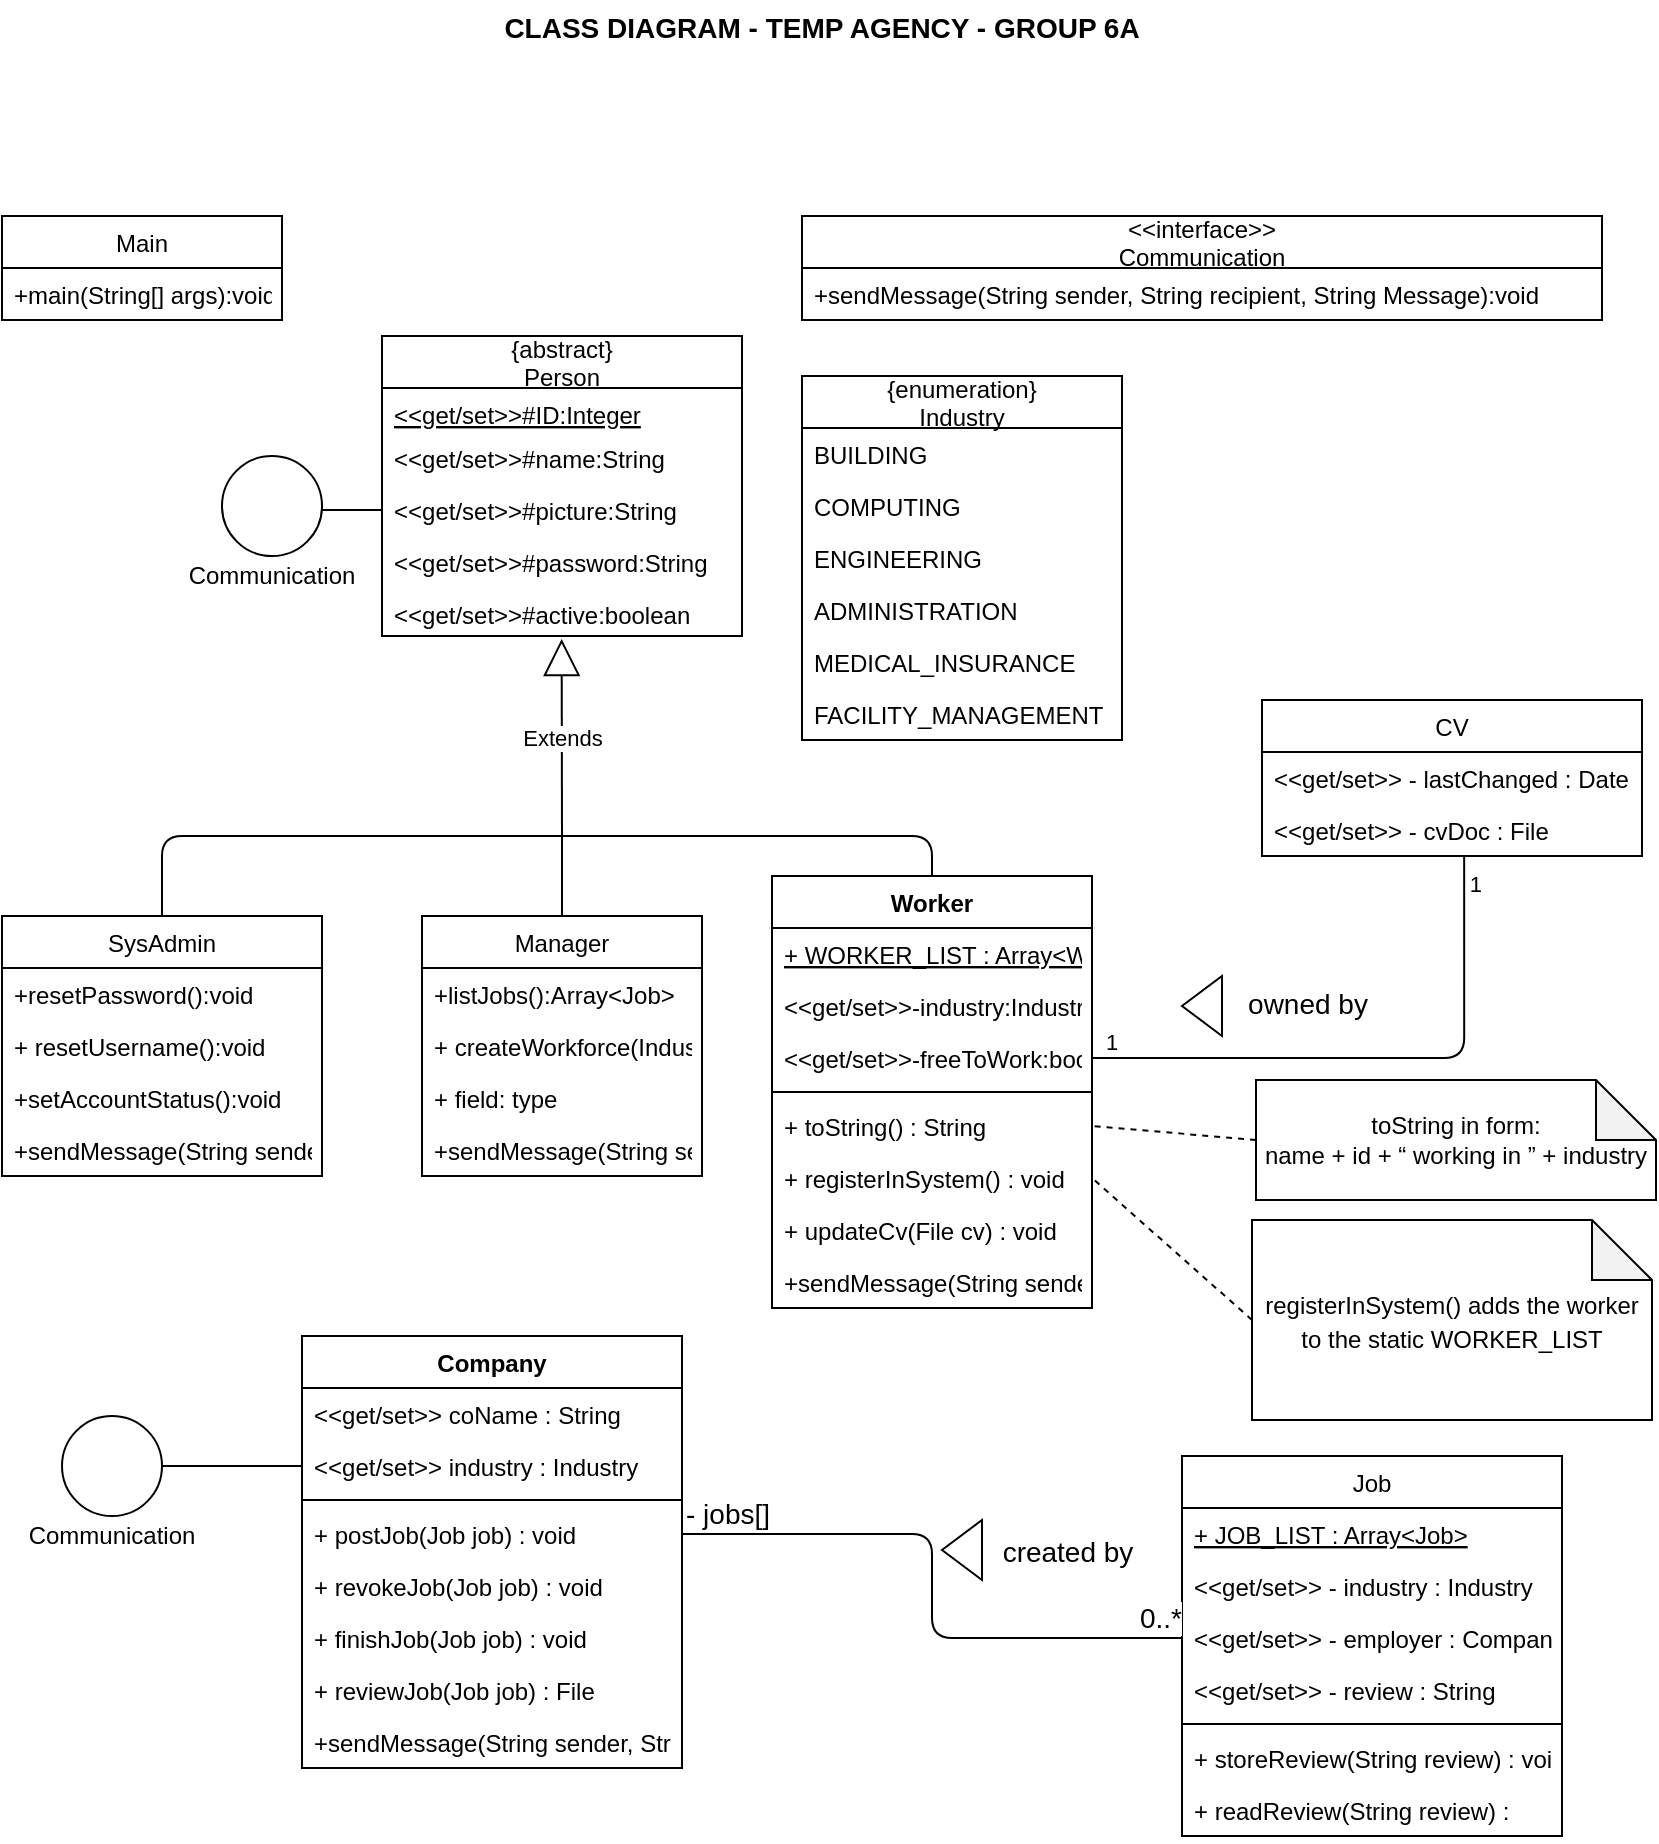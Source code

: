 <mxfile version="15.2.7" type="device"><diagram id="C5RBs43oDa-KdzZeNtuy" name="Page-1"><mxGraphModel dx="768" dy="482" grid="1" gridSize="10" guides="1" tooltips="1" connect="1" arrows="1" fold="1" page="1" pageScale="1" pageWidth="827" pageHeight="1169" math="0" shadow="0"><root><mxCell id="WIyWlLk6GJQsqaUBKTNV-0"/><mxCell id="WIyWlLk6GJQsqaUBKTNV-1" parent="WIyWlLk6GJQsqaUBKTNV-0"/><mxCell id="-9nPd0o2zT9FpXxu6s0y-0" value="Company" style="swimlane;fontStyle=1;align=center;verticalAlign=top;childLayout=stackLayout;horizontal=1;startSize=26;horizontalStack=0;resizeParent=1;resizeParentMax=0;resizeLast=0;collapsible=1;marginBottom=0;" parent="WIyWlLk6GJQsqaUBKTNV-1" vertex="1"><mxGeometry x="150" y="678" width="190" height="216" as="geometry"/></mxCell><mxCell id="-9nPd0o2zT9FpXxu6s0y-1" value="&lt;&lt;get/set&gt;&gt; coName : String" style="text;strokeColor=none;fillColor=none;align=left;verticalAlign=top;spacingLeft=4;spacingRight=4;overflow=hidden;rotatable=0;points=[[0,0.5],[1,0.5]];portConstraint=eastwest;" parent="-9nPd0o2zT9FpXxu6s0y-0" vertex="1"><mxGeometry y="26" width="190" height="26" as="geometry"/></mxCell><mxCell id="-9nPd0o2zT9FpXxu6s0y-58" value="&lt;&lt;get/set&gt;&gt; industry : Industry" style="text;strokeColor=none;fillColor=none;align=left;verticalAlign=top;spacingLeft=4;spacingRight=4;overflow=hidden;rotatable=0;points=[[0,0.5],[1,0.5]];portConstraint=eastwest;" parent="-9nPd0o2zT9FpXxu6s0y-0" vertex="1"><mxGeometry y="52" width="190" height="26" as="geometry"/></mxCell><mxCell id="-9nPd0o2zT9FpXxu6s0y-2" value="" style="line;strokeWidth=1;fillColor=none;align=left;verticalAlign=middle;spacingTop=-1;spacingLeft=3;spacingRight=3;rotatable=0;labelPosition=right;points=[];portConstraint=eastwest;" parent="-9nPd0o2zT9FpXxu6s0y-0" vertex="1"><mxGeometry y="78" width="190" height="8" as="geometry"/></mxCell><mxCell id="-9nPd0o2zT9FpXxu6s0y-3" value="+ postJob(Job job) : void" style="text;strokeColor=none;fillColor=none;align=left;verticalAlign=top;spacingLeft=4;spacingRight=4;overflow=hidden;rotatable=0;points=[[0,0.5],[1,0.5]];portConstraint=eastwest;" parent="-9nPd0o2zT9FpXxu6s0y-0" vertex="1"><mxGeometry y="86" width="190" height="26" as="geometry"/></mxCell><mxCell id="-9nPd0o2zT9FpXxu6s0y-60" value="+ revokeJob(Job job) : void" style="text;strokeColor=none;fillColor=none;align=left;verticalAlign=top;spacingLeft=4;spacingRight=4;overflow=hidden;rotatable=0;points=[[0,0.5],[1,0.5]];portConstraint=eastwest;" parent="-9nPd0o2zT9FpXxu6s0y-0" vertex="1"><mxGeometry y="112" width="190" height="26" as="geometry"/></mxCell><mxCell id="-9nPd0o2zT9FpXxu6s0y-61" value="+ finishJob(Job job) : void" style="text;strokeColor=none;fillColor=none;align=left;verticalAlign=top;spacingLeft=4;spacingRight=4;overflow=hidden;rotatable=0;points=[[0,0.5],[1,0.5]];portConstraint=eastwest;" parent="-9nPd0o2zT9FpXxu6s0y-0" vertex="1"><mxGeometry y="138" width="190" height="26" as="geometry"/></mxCell><mxCell id="-9nPd0o2zT9FpXxu6s0y-59" value="+ reviewJob(Job job) : File" style="text;strokeColor=none;fillColor=none;align=left;verticalAlign=top;spacingLeft=4;spacingRight=4;overflow=hidden;rotatable=0;points=[[0,0.5],[1,0.5]];portConstraint=eastwest;" parent="-9nPd0o2zT9FpXxu6s0y-0" vertex="1"><mxGeometry y="164" width="190" height="26" as="geometry"/></mxCell><mxCell id="-9nPd0o2zT9FpXxu6s0y-48" value="+sendMessage(String sender, String recipient, String Message):void" style="text;strokeColor=none;fillColor=none;align=left;verticalAlign=top;spacingLeft=4;spacingRight=4;overflow=hidden;rotatable=0;points=[[0,0.5],[1,0.5]];portConstraint=eastwest;" parent="-9nPd0o2zT9FpXxu6s0y-0" vertex="1"><mxGeometry y="190" width="190" height="26" as="geometry"/></mxCell><mxCell id="-9nPd0o2zT9FpXxu6s0y-4" value="Main" style="swimlane;fontStyle=0;childLayout=stackLayout;horizontal=1;startSize=26;fillColor=none;horizontalStack=0;resizeParent=1;resizeParentMax=0;resizeLast=0;collapsible=1;marginBottom=0;" parent="WIyWlLk6GJQsqaUBKTNV-1" vertex="1"><mxGeometry y="118" width="140" height="52" as="geometry"/></mxCell><mxCell id="-9nPd0o2zT9FpXxu6s0y-7" value="+main(String[] args):void" style="text;strokeColor=none;fillColor=none;align=left;verticalAlign=top;spacingLeft=4;spacingRight=4;overflow=hidden;rotatable=0;points=[[0,0.5],[1,0.5]];portConstraint=eastwest;" parent="-9nPd0o2zT9FpXxu6s0y-4" vertex="1"><mxGeometry y="26" width="140" height="26" as="geometry"/></mxCell><mxCell id="-9nPd0o2zT9FpXxu6s0y-24" value="Job" style="swimlane;fontStyle=0;childLayout=stackLayout;horizontal=1;startSize=26;fillColor=none;horizontalStack=0;resizeParent=1;resizeParentMax=0;resizeLast=0;collapsible=1;marginBottom=0;" parent="WIyWlLk6GJQsqaUBKTNV-1" vertex="1"><mxGeometry x="590" y="738" width="190" height="190" as="geometry"/></mxCell><mxCell id="-9nPd0o2zT9FpXxu6s0y-25" value="+ JOB_LIST : Array&lt;Job&gt;" style="text;strokeColor=none;fillColor=none;align=left;verticalAlign=top;spacingLeft=4;spacingRight=4;overflow=hidden;rotatable=0;points=[[0,0.5],[1,0.5]];portConstraint=eastwest;fontStyle=4" parent="-9nPd0o2zT9FpXxu6s0y-24" vertex="1"><mxGeometry y="26" width="190" height="26" as="geometry"/></mxCell><mxCell id="-9nPd0o2zT9FpXxu6s0y-26" value="&lt;&lt;get/set&gt;&gt; - industry : Industry" style="text;strokeColor=none;fillColor=none;align=left;verticalAlign=top;spacingLeft=4;spacingRight=4;overflow=hidden;rotatable=0;points=[[0,0.5],[1,0.5]];portConstraint=eastwest;" parent="-9nPd0o2zT9FpXxu6s0y-24" vertex="1"><mxGeometry y="52" width="190" height="26" as="geometry"/></mxCell><mxCell id="-9nPd0o2zT9FpXxu6s0y-27" value="&lt;&lt;get/set&gt;&gt; - employer : Company" style="text;strokeColor=none;fillColor=none;align=left;verticalAlign=top;spacingLeft=4;spacingRight=4;overflow=hidden;rotatable=0;points=[[0,0.5],[1,0.5]];portConstraint=eastwest;" parent="-9nPd0o2zT9FpXxu6s0y-24" vertex="1"><mxGeometry y="78" width="190" height="26" as="geometry"/></mxCell><mxCell id="-9nPd0o2zT9FpXxu6s0y-62" value="&lt;&lt;get/set&gt;&gt; - review : String" style="text;strokeColor=none;fillColor=none;align=left;verticalAlign=top;spacingLeft=4;spacingRight=4;overflow=hidden;rotatable=0;points=[[0,0.5],[1,0.5]];portConstraint=eastwest;" parent="-9nPd0o2zT9FpXxu6s0y-24" vertex="1"><mxGeometry y="104" width="190" height="26" as="geometry"/></mxCell><mxCell id="-9nPd0o2zT9FpXxu6s0y-63" value="" style="line;strokeWidth=1;fillColor=none;align=left;verticalAlign=middle;spacingTop=-1;spacingLeft=3;spacingRight=3;rotatable=0;labelPosition=right;points=[];portConstraint=eastwest;" parent="-9nPd0o2zT9FpXxu6s0y-24" vertex="1"><mxGeometry y="130" width="190" height="8" as="geometry"/></mxCell><mxCell id="-9nPd0o2zT9FpXxu6s0y-64" value="+ storeReview(String review) : void" style="text;strokeColor=none;fillColor=none;align=left;verticalAlign=top;spacingLeft=4;spacingRight=4;overflow=hidden;rotatable=0;points=[[0,0.5],[1,0.5]];portConstraint=eastwest;" parent="-9nPd0o2zT9FpXxu6s0y-24" vertex="1"><mxGeometry y="138" width="190" height="26" as="geometry"/></mxCell><mxCell id="-9nPd0o2zT9FpXxu6s0y-65" value="+ readReview(String review) : " style="text;strokeColor=none;fillColor=none;align=left;verticalAlign=top;spacingLeft=4;spacingRight=4;overflow=hidden;rotatable=0;points=[[0,0.5],[1,0.5]];portConstraint=eastwest;" parent="-9nPd0o2zT9FpXxu6s0y-24" vertex="1"><mxGeometry y="164" width="190" height="26" as="geometry"/></mxCell><mxCell id="-9nPd0o2zT9FpXxu6s0y-28" value="CV" style="swimlane;fontStyle=0;childLayout=stackLayout;horizontal=1;startSize=26;fillColor=none;horizontalStack=0;resizeParent=1;resizeParentMax=0;resizeLast=0;collapsible=1;marginBottom=0;" parent="WIyWlLk6GJQsqaUBKTNV-1" vertex="1"><mxGeometry x="630" y="360" width="190" height="78" as="geometry"/></mxCell><mxCell id="-9nPd0o2zT9FpXxu6s0y-29" value="&lt;&lt;get/set&gt;&gt; - lastChanged : Date" style="text;strokeColor=none;fillColor=none;align=left;verticalAlign=top;spacingLeft=4;spacingRight=4;overflow=hidden;rotatable=0;points=[[0,0.5],[1,0.5]];portConstraint=eastwest;" parent="-9nPd0o2zT9FpXxu6s0y-28" vertex="1"><mxGeometry y="26" width="190" height="26" as="geometry"/></mxCell><mxCell id="-9nPd0o2zT9FpXxu6s0y-30" value="&lt;&lt;get/set&gt;&gt; - cvDoc : File" style="text;strokeColor=none;fillColor=none;align=left;verticalAlign=top;spacingLeft=4;spacingRight=4;overflow=hidden;rotatable=0;points=[[0,0.5],[1,0.5]];portConstraint=eastwest;" parent="-9nPd0o2zT9FpXxu6s0y-28" vertex="1"><mxGeometry y="52" width="190" height="26" as="geometry"/></mxCell><mxCell id="-9nPd0o2zT9FpXxu6s0y-32" value="&lt;&lt;interface&gt;&gt;&#10;Communication" style="swimlane;fontStyle=0;childLayout=stackLayout;horizontal=1;startSize=26;fillColor=none;horizontalStack=0;resizeParent=1;resizeParentMax=0;resizeLast=0;collapsible=1;marginBottom=0;" parent="WIyWlLk6GJQsqaUBKTNV-1" vertex="1"><mxGeometry x="400" y="118" width="400" height="52" as="geometry"/></mxCell><mxCell id="-9nPd0o2zT9FpXxu6s0y-33" value="+sendMessage(String sender, String recipient, String Message):void" style="text;strokeColor=none;fillColor=none;align=left;verticalAlign=top;spacingLeft=4;spacingRight=4;overflow=hidden;rotatable=0;points=[[0,0.5],[1,0.5]];portConstraint=eastwest;" parent="-9nPd0o2zT9FpXxu6s0y-32" vertex="1"><mxGeometry y="26" width="400" height="26" as="geometry"/></mxCell><mxCell id="-9nPd0o2zT9FpXxu6s0y-75" value="" style="group" parent="WIyWlLk6GJQsqaUBKTNV-1" vertex="1" connectable="0"><mxGeometry x="30" y="718" width="50" height="70" as="geometry"/></mxCell><mxCell id="-9nPd0o2zT9FpXxu6s0y-76" value="" style="ellipse;whiteSpace=wrap;html=1;aspect=fixed;" parent="-9nPd0o2zT9FpXxu6s0y-75" vertex="1"><mxGeometry width="50" height="50" as="geometry"/></mxCell><mxCell id="-9nPd0o2zT9FpXxu6s0y-77" value="Communication" style="text;html=1;strokeColor=none;fillColor=none;align=center;verticalAlign=middle;whiteSpace=wrap;rounded=0;" parent="-9nPd0o2zT9FpXxu6s0y-75" vertex="1"><mxGeometry x="5" y="50" width="40" height="20" as="geometry"/></mxCell><mxCell id="-9nPd0o2zT9FpXxu6s0y-78" value="" style="group" parent="WIyWlLk6GJQsqaUBKTNV-1" vertex="1" connectable="0"><mxGeometry y="178" width="560" height="486" as="geometry"/></mxCell><mxCell id="-9nPd0o2zT9FpXxu6s0y-8" value="Worker" style="swimlane;fontStyle=1;align=center;verticalAlign=top;childLayout=stackLayout;horizontal=1;startSize=26;horizontalStack=0;resizeParent=1;resizeParentMax=0;resizeLast=0;collapsible=1;marginBottom=0;" parent="-9nPd0o2zT9FpXxu6s0y-78" vertex="1"><mxGeometry x="385" y="270" width="160" height="216" as="geometry"/></mxCell><mxCell id="-9nPd0o2zT9FpXxu6s0y-9" value="+ WORKER_LIST : Array&lt;Worker&gt;" style="text;strokeColor=none;fillColor=none;align=left;verticalAlign=top;spacingLeft=4;spacingRight=4;overflow=hidden;rotatable=0;points=[[0,0.5],[1,0.5]];portConstraint=eastwest;fontStyle=4" parent="-9nPd0o2zT9FpXxu6s0y-8" vertex="1"><mxGeometry y="26" width="160" height="26" as="geometry"/></mxCell><mxCell id="-9nPd0o2zT9FpXxu6s0y-54" value="&lt;&lt;get/set&gt;&gt;-industry:Industry" style="text;strokeColor=none;fillColor=none;align=left;verticalAlign=top;spacingLeft=4;spacingRight=4;overflow=hidden;rotatable=0;points=[[0,0.5],[1,0.5]];portConstraint=eastwest;" parent="-9nPd0o2zT9FpXxu6s0y-8" vertex="1"><mxGeometry y="52" width="160" height="26" as="geometry"/></mxCell><mxCell id="-9nPd0o2zT9FpXxu6s0y-55" value="&lt;&lt;get/set&gt;&gt;-freeToWork:boolean" style="text;strokeColor=none;fillColor=none;align=left;verticalAlign=top;spacingLeft=4;spacingRight=4;overflow=hidden;rotatable=0;points=[[0,0.5],[1,0.5]];portConstraint=eastwest;" parent="-9nPd0o2zT9FpXxu6s0y-8" vertex="1"><mxGeometry y="78" width="160" height="26" as="geometry"/></mxCell><mxCell id="-9nPd0o2zT9FpXxu6s0y-10" value="" style="line;strokeWidth=1;fillColor=none;align=left;verticalAlign=middle;spacingTop=-1;spacingLeft=3;spacingRight=3;rotatable=0;labelPosition=right;points=[];portConstraint=eastwest;" parent="-9nPd0o2zT9FpXxu6s0y-8" vertex="1"><mxGeometry y="104" width="160" height="8" as="geometry"/></mxCell><mxCell id="-9nPd0o2zT9FpXxu6s0y-11" value="+ toString() : String" style="text;strokeColor=none;fillColor=none;align=left;verticalAlign=top;spacingLeft=4;spacingRight=4;overflow=hidden;rotatable=0;points=[[0,0.5],[1,0.5]];portConstraint=eastwest;" parent="-9nPd0o2zT9FpXxu6s0y-8" vertex="1"><mxGeometry y="112" width="160" height="26" as="geometry"/></mxCell><mxCell id="-9nPd0o2zT9FpXxu6s0y-57" value="+ registerInSystem() : void" style="text;strokeColor=none;fillColor=none;align=left;verticalAlign=top;spacingLeft=4;spacingRight=4;overflow=hidden;rotatable=0;points=[[0,0.5],[1,0.5]];portConstraint=eastwest;" parent="-9nPd0o2zT9FpXxu6s0y-8" vertex="1"><mxGeometry y="138" width="160" height="26" as="geometry"/></mxCell><mxCell id="-9nPd0o2zT9FpXxu6s0y-56" value="+ updateCv(File cv) : void" style="text;strokeColor=none;fillColor=none;align=left;verticalAlign=top;spacingLeft=4;spacingRight=4;overflow=hidden;rotatable=0;points=[[0,0.5],[1,0.5]];portConstraint=eastwest;" parent="-9nPd0o2zT9FpXxu6s0y-8" vertex="1"><mxGeometry y="164" width="160" height="26" as="geometry"/></mxCell><mxCell id="-9nPd0o2zT9FpXxu6s0y-47" value="+sendMessage(String sender, String recipient, String Message):void" style="text;strokeColor=none;fillColor=none;align=left;verticalAlign=top;spacingLeft=4;spacingRight=4;overflow=hidden;rotatable=0;points=[[0,0.5],[1,0.5]];portConstraint=eastwest;" parent="-9nPd0o2zT9FpXxu6s0y-8" vertex="1"><mxGeometry y="190" width="160" height="26" as="geometry"/></mxCell><mxCell id="-9nPd0o2zT9FpXxu6s0y-12" value="SysAdmin" style="swimlane;fontStyle=0;childLayout=stackLayout;horizontal=1;startSize=26;fillColor=none;horizontalStack=0;resizeParent=1;resizeParentMax=0;resizeLast=0;collapsible=1;marginBottom=0;" parent="-9nPd0o2zT9FpXxu6s0y-78" vertex="1"><mxGeometry y="290" width="160" height="130" as="geometry"/></mxCell><mxCell id="-9nPd0o2zT9FpXxu6s0y-13" value="+resetPassword():void" style="text;strokeColor=none;fillColor=none;align=left;verticalAlign=top;spacingLeft=4;spacingRight=4;overflow=hidden;rotatable=0;points=[[0,0.5],[1,0.5]];portConstraint=eastwest;" parent="-9nPd0o2zT9FpXxu6s0y-12" vertex="1"><mxGeometry y="26" width="160" height="26" as="geometry"/></mxCell><mxCell id="-9nPd0o2zT9FpXxu6s0y-14" value="+ resetUsername():void" style="text;strokeColor=none;fillColor=none;align=left;verticalAlign=top;spacingLeft=4;spacingRight=4;overflow=hidden;rotatable=0;points=[[0,0.5],[1,0.5]];portConstraint=eastwest;" parent="-9nPd0o2zT9FpXxu6s0y-12" vertex="1"><mxGeometry y="52" width="160" height="26" as="geometry"/></mxCell><mxCell id="-9nPd0o2zT9FpXxu6s0y-15" value="+setAccountStatus():void" style="text;strokeColor=none;fillColor=none;align=left;verticalAlign=top;spacingLeft=4;spacingRight=4;overflow=hidden;rotatable=0;points=[[0,0.5],[1,0.5]];portConstraint=eastwest;" parent="-9nPd0o2zT9FpXxu6s0y-12" vertex="1"><mxGeometry y="78" width="160" height="26" as="geometry"/></mxCell><mxCell id="-9nPd0o2zT9FpXxu6s0y-45" value="+sendMessage(String sender, String recipient, String Message):void" style="text;strokeColor=none;fillColor=none;align=left;verticalAlign=top;spacingLeft=4;spacingRight=4;overflow=hidden;rotatable=0;points=[[0,0.5],[1,0.5]];portConstraint=eastwest;" parent="-9nPd0o2zT9FpXxu6s0y-12" vertex="1"><mxGeometry y="104" width="160" height="26" as="geometry"/></mxCell><mxCell id="-9nPd0o2zT9FpXxu6s0y-16" value="{abstract}&#10;Person" style="swimlane;fontStyle=0;childLayout=stackLayout;horizontal=1;startSize=26;fillColor=none;horizontalStack=0;resizeParent=1;resizeParentMax=0;resizeLast=0;collapsible=1;marginBottom=0;" parent="-9nPd0o2zT9FpXxu6s0y-78" vertex="1"><mxGeometry x="190" width="180" height="150" as="geometry"/></mxCell><mxCell id="-9nPd0o2zT9FpXxu6s0y-43" value="&lt;&lt;get/set&gt;&gt;#ID:Integer" style="text;strokeColor=none;fillColor=none;align=left;verticalAlign=top;spacingLeft=4;spacingRight=4;overflow=hidden;rotatable=0;points=[[0,0.5],[1,0.5]];portConstraint=eastwest;fontStyle=4" parent="-9nPd0o2zT9FpXxu6s0y-16" vertex="1"><mxGeometry y="26" width="180" height="22" as="geometry"/></mxCell><mxCell id="-9nPd0o2zT9FpXxu6s0y-42" value="&lt;&lt;get/set&gt;&gt;#name:String" style="text;strokeColor=none;fillColor=none;align=left;verticalAlign=top;spacingLeft=4;spacingRight=4;overflow=hidden;rotatable=0;points=[[0,0.5],[1,0.5]];portConstraint=eastwest;" parent="-9nPd0o2zT9FpXxu6s0y-16" vertex="1"><mxGeometry y="48" width="180" height="26" as="geometry"/></mxCell><mxCell id="-9nPd0o2zT9FpXxu6s0y-41" value="&lt;&lt;get/set&gt;&gt;#picture:String" style="text;strokeColor=none;fillColor=none;align=left;verticalAlign=top;spacingLeft=4;spacingRight=4;overflow=hidden;rotatable=0;points=[[0,0.5],[1,0.5]];portConstraint=eastwest;" parent="-9nPd0o2zT9FpXxu6s0y-16" vertex="1"><mxGeometry y="74" width="180" height="26" as="geometry"/></mxCell><mxCell id="-9nPd0o2zT9FpXxu6s0y-40" value="&lt;&lt;get/set&gt;&gt;#password:String" style="text;strokeColor=none;fillColor=none;align=left;verticalAlign=top;spacingLeft=4;spacingRight=4;overflow=hidden;rotatable=0;points=[[0,0.5],[1,0.5]];portConstraint=eastwest;" parent="-9nPd0o2zT9FpXxu6s0y-16" vertex="1"><mxGeometry y="100" width="180" height="26" as="geometry"/></mxCell><mxCell id="-9nPd0o2zT9FpXxu6s0y-17" value="&lt;&lt;get/set&gt;&gt;#active:boolean" style="text;strokeColor=none;fillColor=none;align=left;verticalAlign=top;spacingLeft=4;spacingRight=4;overflow=hidden;rotatable=0;points=[[0,0.5],[1,0.5]];portConstraint=eastwest;" parent="-9nPd0o2zT9FpXxu6s0y-16" vertex="1"><mxGeometry y="126" width="180" height="24" as="geometry"/></mxCell><mxCell id="-9nPd0o2zT9FpXxu6s0y-20" value="Manager" style="swimlane;fontStyle=0;childLayout=stackLayout;horizontal=1;startSize=26;fillColor=none;horizontalStack=0;resizeParent=1;resizeParentMax=0;resizeLast=0;collapsible=1;marginBottom=0;" parent="-9nPd0o2zT9FpXxu6s0y-78" vertex="1"><mxGeometry x="210" y="290" width="140" height="130" as="geometry"/></mxCell><mxCell id="-9nPd0o2zT9FpXxu6s0y-21" value="+listJobs():Array&lt;Job&gt;" style="text;strokeColor=none;fillColor=none;align=left;verticalAlign=top;spacingLeft=4;spacingRight=4;overflow=hidden;rotatable=0;points=[[0,0.5],[1,0.5]];portConstraint=eastwest;" parent="-9nPd0o2zT9FpXxu6s0y-20" vertex="1"><mxGeometry y="26" width="140" height="26" as="geometry"/></mxCell><mxCell id="-9nPd0o2zT9FpXxu6s0y-22" value="+ createWorkforce(Industry industry):Array&lt;Worker&gt;" style="text;strokeColor=none;fillColor=none;align=left;verticalAlign=top;spacingLeft=4;spacingRight=4;overflow=hidden;rotatable=0;points=[[0,0.5],[1,0.5]];portConstraint=eastwest;" parent="-9nPd0o2zT9FpXxu6s0y-20" vertex="1"><mxGeometry y="52" width="140" height="26" as="geometry"/></mxCell><mxCell id="-9nPd0o2zT9FpXxu6s0y-23" value="+ field: type" style="text;strokeColor=none;fillColor=none;align=left;verticalAlign=top;spacingLeft=4;spacingRight=4;overflow=hidden;rotatable=0;points=[[0,0.5],[1,0.5]];portConstraint=eastwest;" parent="-9nPd0o2zT9FpXxu6s0y-20" vertex="1"><mxGeometry y="78" width="140" height="26" as="geometry"/></mxCell><mxCell id="-9nPd0o2zT9FpXxu6s0y-46" value="+sendMessage(String sender, String recipient, String Message):void" style="text;strokeColor=none;fillColor=none;align=left;verticalAlign=top;spacingLeft=4;spacingRight=4;overflow=hidden;rotatable=0;points=[[0,0.5],[1,0.5]];portConstraint=eastwest;" parent="-9nPd0o2zT9FpXxu6s0y-20" vertex="1"><mxGeometry y="104" width="140" height="26" as="geometry"/></mxCell><mxCell id="-9nPd0o2zT9FpXxu6s0y-51" value="" style="group" parent="-9nPd0o2zT9FpXxu6s0y-78" vertex="1" connectable="0"><mxGeometry x="110" y="60" width="50" height="70" as="geometry"/></mxCell><mxCell id="-9nPd0o2zT9FpXxu6s0y-49" value="" style="ellipse;whiteSpace=wrap;html=1;aspect=fixed;" parent="-9nPd0o2zT9FpXxu6s0y-51" vertex="1"><mxGeometry width="50" height="50" as="geometry"/></mxCell><mxCell id="-9nPd0o2zT9FpXxu6s0y-50" value="Communication" style="text;html=1;strokeColor=none;fillColor=none;align=center;verticalAlign=middle;whiteSpace=wrap;rounded=0;" parent="-9nPd0o2zT9FpXxu6s0y-51" vertex="1"><mxGeometry x="5" y="50" width="40" height="20" as="geometry"/></mxCell><mxCell id="-9nPd0o2zT9FpXxu6s0y-53" style="edgeStyle=orthogonalEdgeStyle;rounded=0;orthogonalLoop=1;jettySize=auto;html=1;exitX=0;exitY=0.5;exitDx=0;exitDy=0;entryX=1;entryY=0.5;entryDx=0;entryDy=0;endArrow=none;endFill=0;" parent="-9nPd0o2zT9FpXxu6s0y-78" source="-9nPd0o2zT9FpXxu6s0y-41" target="-9nPd0o2zT9FpXxu6s0y-49" edge="1"><mxGeometry relative="1" as="geometry"/></mxCell><mxCell id="-9nPd0o2zT9FpXxu6s0y-71" value="Extends" style="endArrow=block;endSize=16;endFill=0;html=1;entryX=0.499;entryY=1.061;entryDx=0;entryDy=0;entryPerimeter=0;" parent="-9nPd0o2zT9FpXxu6s0y-78" target="-9nPd0o2zT9FpXxu6s0y-17" edge="1"><mxGeometry width="160" relative="1" as="geometry"><mxPoint x="280" y="250" as="sourcePoint"/><mxPoint x="440" y="250" as="targetPoint"/></mxGeometry></mxCell><mxCell id="-9nPd0o2zT9FpXxu6s0y-72" value="" style="endArrow=none;html=1;entryX=0.5;entryY=0;entryDx=0;entryDy=0;" parent="-9nPd0o2zT9FpXxu6s0y-78" target="-9nPd0o2zT9FpXxu6s0y-20" edge="1"><mxGeometry width="50" height="50" relative="1" as="geometry"><mxPoint x="280" y="250" as="sourcePoint"/><mxPoint x="380" y="220" as="targetPoint"/></mxGeometry></mxCell><mxCell id="-9nPd0o2zT9FpXxu6s0y-73" value="" style="endArrow=none;html=1;entryX=0.5;entryY=0;entryDx=0;entryDy=0;" parent="-9nPd0o2zT9FpXxu6s0y-78" target="-9nPd0o2zT9FpXxu6s0y-8" edge="1"><mxGeometry width="50" height="50" relative="1" as="geometry"><mxPoint x="280" y="250" as="sourcePoint"/><mxPoint x="380" y="220" as="targetPoint"/><Array as="points"><mxPoint x="465" y="250"/></Array></mxGeometry></mxCell><mxCell id="-9nPd0o2zT9FpXxu6s0y-74" value="" style="endArrow=none;html=1;entryX=0.5;entryY=0;entryDx=0;entryDy=0;" parent="-9nPd0o2zT9FpXxu6s0y-78" target="-9nPd0o2zT9FpXxu6s0y-12" edge="1"><mxGeometry width="50" height="50" relative="1" as="geometry"><mxPoint x="280" y="250" as="sourcePoint"/><mxPoint x="380" y="220" as="targetPoint"/><Array as="points"><mxPoint x="80" y="250"/></Array></mxGeometry></mxCell><mxCell id="-9nPd0o2zT9FpXxu6s0y-36" value="{enumeration}&#10;Industry" style="swimlane;fontStyle=0;childLayout=stackLayout;horizontal=1;startSize=26;fillColor=none;horizontalStack=0;resizeParent=1;resizeParentMax=0;resizeLast=0;collapsible=1;marginBottom=0;" parent="-9nPd0o2zT9FpXxu6s0y-78" vertex="1"><mxGeometry x="400" y="20" width="160" height="182" as="geometry"/></mxCell><mxCell id="-9nPd0o2zT9FpXxu6s0y-37" value="BUILDING" style="text;strokeColor=none;fillColor=none;align=left;verticalAlign=top;spacingLeft=4;spacingRight=4;overflow=hidden;rotatable=0;points=[[0,0.5],[1,0.5]];portConstraint=eastwest;" parent="-9nPd0o2zT9FpXxu6s0y-36" vertex="1"><mxGeometry y="26" width="160" height="26" as="geometry"/></mxCell><mxCell id="-9nPd0o2zT9FpXxu6s0y-38" value="COMPUTING" style="text;strokeColor=none;fillColor=none;align=left;verticalAlign=top;spacingLeft=4;spacingRight=4;overflow=hidden;rotatable=0;points=[[0,0.5],[1,0.5]];portConstraint=eastwest;" parent="-9nPd0o2zT9FpXxu6s0y-36" vertex="1"><mxGeometry y="52" width="160" height="26" as="geometry"/></mxCell><mxCell id="-9nPd0o2zT9FpXxu6s0y-66" value="ENGINEERING" style="text;strokeColor=none;fillColor=none;align=left;verticalAlign=top;spacingLeft=4;spacingRight=4;overflow=hidden;rotatable=0;points=[[0,0.5],[1,0.5]];portConstraint=eastwest;" parent="-9nPd0o2zT9FpXxu6s0y-36" vertex="1"><mxGeometry y="78" width="160" height="26" as="geometry"/></mxCell><mxCell id="-9nPd0o2zT9FpXxu6s0y-68" value="ADMINISTRATION" style="text;strokeColor=none;fillColor=none;align=left;verticalAlign=top;spacingLeft=4;spacingRight=4;overflow=hidden;rotatable=0;points=[[0,0.5],[1,0.5]];portConstraint=eastwest;" parent="-9nPd0o2zT9FpXxu6s0y-36" vertex="1"><mxGeometry y="104" width="160" height="26" as="geometry"/></mxCell><mxCell id="-9nPd0o2zT9FpXxu6s0y-67" value="MEDICAL_INSURANCE" style="text;strokeColor=none;fillColor=none;align=left;verticalAlign=top;spacingLeft=4;spacingRight=4;overflow=hidden;rotatable=0;points=[[0,0.5],[1,0.5]];portConstraint=eastwest;" parent="-9nPd0o2zT9FpXxu6s0y-36" vertex="1"><mxGeometry y="130" width="160" height="26" as="geometry"/></mxCell><mxCell id="-9nPd0o2zT9FpXxu6s0y-39" value="FACILITY_MANAGEMENT" style="text;strokeColor=none;fillColor=none;align=left;verticalAlign=top;spacingLeft=4;spacingRight=4;overflow=hidden;rotatable=0;points=[[0,0.5],[1,0.5]];portConstraint=eastwest;" parent="-9nPd0o2zT9FpXxu6s0y-36" vertex="1"><mxGeometry y="156" width="160" height="26" as="geometry"/></mxCell><mxCell id="-9nPd0o2zT9FpXxu6s0y-80" style="edgeStyle=orthogonalEdgeStyle;rounded=0;orthogonalLoop=1;jettySize=auto;html=1;exitX=0;exitY=0.5;exitDx=0;exitDy=0;entryX=1;entryY=0.5;entryDx=0;entryDy=0;endArrow=none;endFill=0;" parent="WIyWlLk6GJQsqaUBKTNV-1" source="-9nPd0o2zT9FpXxu6s0y-58" target="-9nPd0o2zT9FpXxu6s0y-76" edge="1"><mxGeometry relative="1" as="geometry"/></mxCell><mxCell id="-9nPd0o2zT9FpXxu6s0y-91" value="" style="endArrow=none;html=1;edgeStyle=orthogonalEdgeStyle;exitX=1;exitY=0.5;exitDx=0;exitDy=0;entryX=0;entryY=0.5;entryDx=0;entryDy=0;" parent="WIyWlLk6GJQsqaUBKTNV-1" source="-9nPd0o2zT9FpXxu6s0y-3" target="-9nPd0o2zT9FpXxu6s0y-27" edge="1"><mxGeometry relative="1" as="geometry"><mxPoint x="350" y="908" as="sourcePoint"/><mxPoint x="510" y="908" as="targetPoint"/></mxGeometry></mxCell><mxCell id="-9nPd0o2zT9FpXxu6s0y-92" value="&lt;font style=&quot;font-size: 14px&quot;&gt;- jobs[]&lt;/font&gt;" style="edgeLabel;resizable=0;html=1;align=left;verticalAlign=bottom;" parent="-9nPd0o2zT9FpXxu6s0y-91" connectable="0" vertex="1"><mxGeometry x="-1" relative="1" as="geometry"/></mxCell><mxCell id="-9nPd0o2zT9FpXxu6s0y-93" value="&lt;font style=&quot;font-size: 14px&quot;&gt;0..*&lt;/font&gt;" style="edgeLabel;resizable=0;html=1;align=right;verticalAlign=bottom;" parent="-9nPd0o2zT9FpXxu6s0y-91" connectable="0" vertex="1"><mxGeometry x="1" relative="1" as="geometry"/></mxCell><mxCell id="-9nPd0o2zT9FpXxu6s0y-97" value="" style="endArrow=none;html=1;edgeStyle=orthogonalEdgeStyle;fontSize=14;exitX=1;exitY=0.5;exitDx=0;exitDy=0;entryX=0.532;entryY=0.996;entryDx=0;entryDy=0;entryPerimeter=0;" parent="WIyWlLk6GJQsqaUBKTNV-1" source="-9nPd0o2zT9FpXxu6s0y-55" target="-9nPd0o2zT9FpXxu6s0y-30" edge="1"><mxGeometry relative="1" as="geometry"><mxPoint x="370" y="578" as="sourcePoint"/><mxPoint x="610" y="508" as="targetPoint"/></mxGeometry></mxCell><mxCell id="-9nPd0o2zT9FpXxu6s0y-98" value="1" style="edgeLabel;resizable=0;html=1;align=left;verticalAlign=bottom;" parent="-9nPd0o2zT9FpXxu6s0y-97" connectable="0" vertex="1"><mxGeometry x="-1" relative="1" as="geometry"><mxPoint x="5" as="offset"/></mxGeometry></mxCell><mxCell id="-9nPd0o2zT9FpXxu6s0y-99" value="1" style="edgeLabel;resizable=0;html=1;align=right;verticalAlign=bottom;" parent="-9nPd0o2zT9FpXxu6s0y-97" connectable="0" vertex="1"><mxGeometry x="1" relative="1" as="geometry"><mxPoint x="9" y="22" as="offset"/></mxGeometry></mxCell><mxCell id="-9nPd0o2zT9FpXxu6s0y-105" value="owned by" style="text;html=1;strokeColor=none;fillColor=none;align=center;verticalAlign=middle;whiteSpace=wrap;rounded=0;fontSize=14;" parent="WIyWlLk6GJQsqaUBKTNV-1" vertex="1"><mxGeometry x="610" y="502" width="86" height="20" as="geometry"/></mxCell><mxCell id="-9nPd0o2zT9FpXxu6s0y-104" value="" style="triangle;whiteSpace=wrap;html=1;rotation=-180;" parent="WIyWlLk6GJQsqaUBKTNV-1" vertex="1"><mxGeometry x="590" y="498" width="20" height="30" as="geometry"/></mxCell><mxCell id="-9nPd0o2zT9FpXxu6s0y-109" value="CLASS DIAGRAM - TEMP AGENCY - GROUP 6A" style="text;align=center;fontStyle=1;verticalAlign=middle;spacingLeft=3;spacingRight=3;strokeColor=none;rotatable=0;points=[[0,0.5],[1,0.5]];portConstraint=eastwest;fontSize=14;" parent="WIyWlLk6GJQsqaUBKTNV-1" vertex="1"><mxGeometry x="370" y="10" width="80" height="26" as="geometry"/></mxCell><mxCell id="-9nPd0o2zT9FpXxu6s0y-110" value="&lt;p dir=&quot;ltr&quot; style=&quot;line-height: 1.2 ; margin-top: 0pt ; margin-bottom: 0pt ; font-size: 12px&quot; id=&quot;docs-internal-guid-7e850b13-7fff-9068-1ed9-1919877fea43&quot;&gt;&lt;font style=&quot;font-size: 12px&quot; color=&quot;#000000&quot;&gt;&lt;span style=&quot;font-family: &amp;#34;arial&amp;#34; ; background-color: transparent ; vertical-align: baseline&quot;&gt;toString in form:&lt;/span&gt;&lt;span style=&quot;font-family: &amp;#34;arial&amp;#34; ; background-color: transparent ; vertical-align: baseline&quot;&gt;&lt;br&gt;&lt;/span&gt;&lt;span style=&quot;font-family: &amp;#34;arial&amp;#34; ; background-color: transparent ; vertical-align: baseline&quot;&gt;name + id + “ working in ” + industry&lt;/span&gt;&lt;/font&gt;&lt;/p&gt;" style="shape=note;whiteSpace=wrap;html=1;backgroundOutline=1;darkOpacity=0.05;fontSize=14;" parent="WIyWlLk6GJQsqaUBKTNV-1" vertex="1"><mxGeometry x="627" y="550" width="200" height="60" as="geometry"/></mxCell><mxCell id="-9nPd0o2zT9FpXxu6s0y-94" value="" style="triangle;whiteSpace=wrap;html=1;rotation=-180;" parent="WIyWlLk6GJQsqaUBKTNV-1" vertex="1"><mxGeometry x="470" y="770" width="20" height="30" as="geometry"/></mxCell><mxCell id="-9nPd0o2zT9FpXxu6s0y-95" value="created by" style="text;html=1;strokeColor=none;fillColor=none;align=center;verticalAlign=middle;whiteSpace=wrap;rounded=0;fontSize=14;" parent="WIyWlLk6GJQsqaUBKTNV-1" vertex="1"><mxGeometry x="490" y="776" width="86" height="20" as="geometry"/></mxCell><mxCell id="-9nPd0o2zT9FpXxu6s0y-111" value="&lt;p dir=&quot;ltr&quot; style=&quot;line-height: 1.2 ; margin-top: 0pt ; margin-bottom: 0pt&quot; id=&quot;docs-internal-guid-f01b2145-7fff-b759-289f-ec793f540e4f&quot;&gt;&lt;span style=&quot;font-size: 12px ; font-family: &amp;#34;arial&amp;#34; ; background-color: transparent ; vertical-align: baseline&quot;&gt;&lt;font color=&quot;#000000&quot;&gt;registerInSystem() adds the worker to the static WORKER_LIST&lt;/font&gt;&lt;/span&gt;&lt;/p&gt;" style="shape=note;whiteSpace=wrap;html=1;backgroundOutline=1;darkOpacity=0.05;fontSize=14;" parent="WIyWlLk6GJQsqaUBKTNV-1" vertex="1"><mxGeometry x="625" y="620" width="200" height="100" as="geometry"/></mxCell><mxCell id="-9nPd0o2zT9FpXxu6s0y-112" value="" style="endArrow=none;dashed=1;html=1;fontSize=14;exitX=0;exitY=0.5;exitDx=0;exitDy=0;exitPerimeter=0;entryX=1;entryY=0.5;entryDx=0;entryDy=0;" parent="WIyWlLk6GJQsqaUBKTNV-1" source="-9nPd0o2zT9FpXxu6s0y-110" target="-9nPd0o2zT9FpXxu6s0y-11" edge="1"><mxGeometry width="50" height="50" relative="1" as="geometry"><mxPoint x="420" y="530" as="sourcePoint"/><mxPoint x="470" y="480" as="targetPoint"/></mxGeometry></mxCell><mxCell id="-9nPd0o2zT9FpXxu6s0y-114" value="" style="endArrow=none;dashed=1;html=1;fontSize=14;exitX=0;exitY=0.5;exitDx=0;exitDy=0;exitPerimeter=0;entryX=1;entryY=0.5;entryDx=0;entryDy=0;" parent="WIyWlLk6GJQsqaUBKTNV-1" source="-9nPd0o2zT9FpXxu6s0y-111" target="-9nPd0o2zT9FpXxu6s0y-57" edge="1"><mxGeometry width="50" height="50" relative="1" as="geometry"><mxPoint x="420" y="530" as="sourcePoint"/><mxPoint x="470" y="480" as="targetPoint"/></mxGeometry></mxCell></root></mxGraphModel></diagram></mxfile>